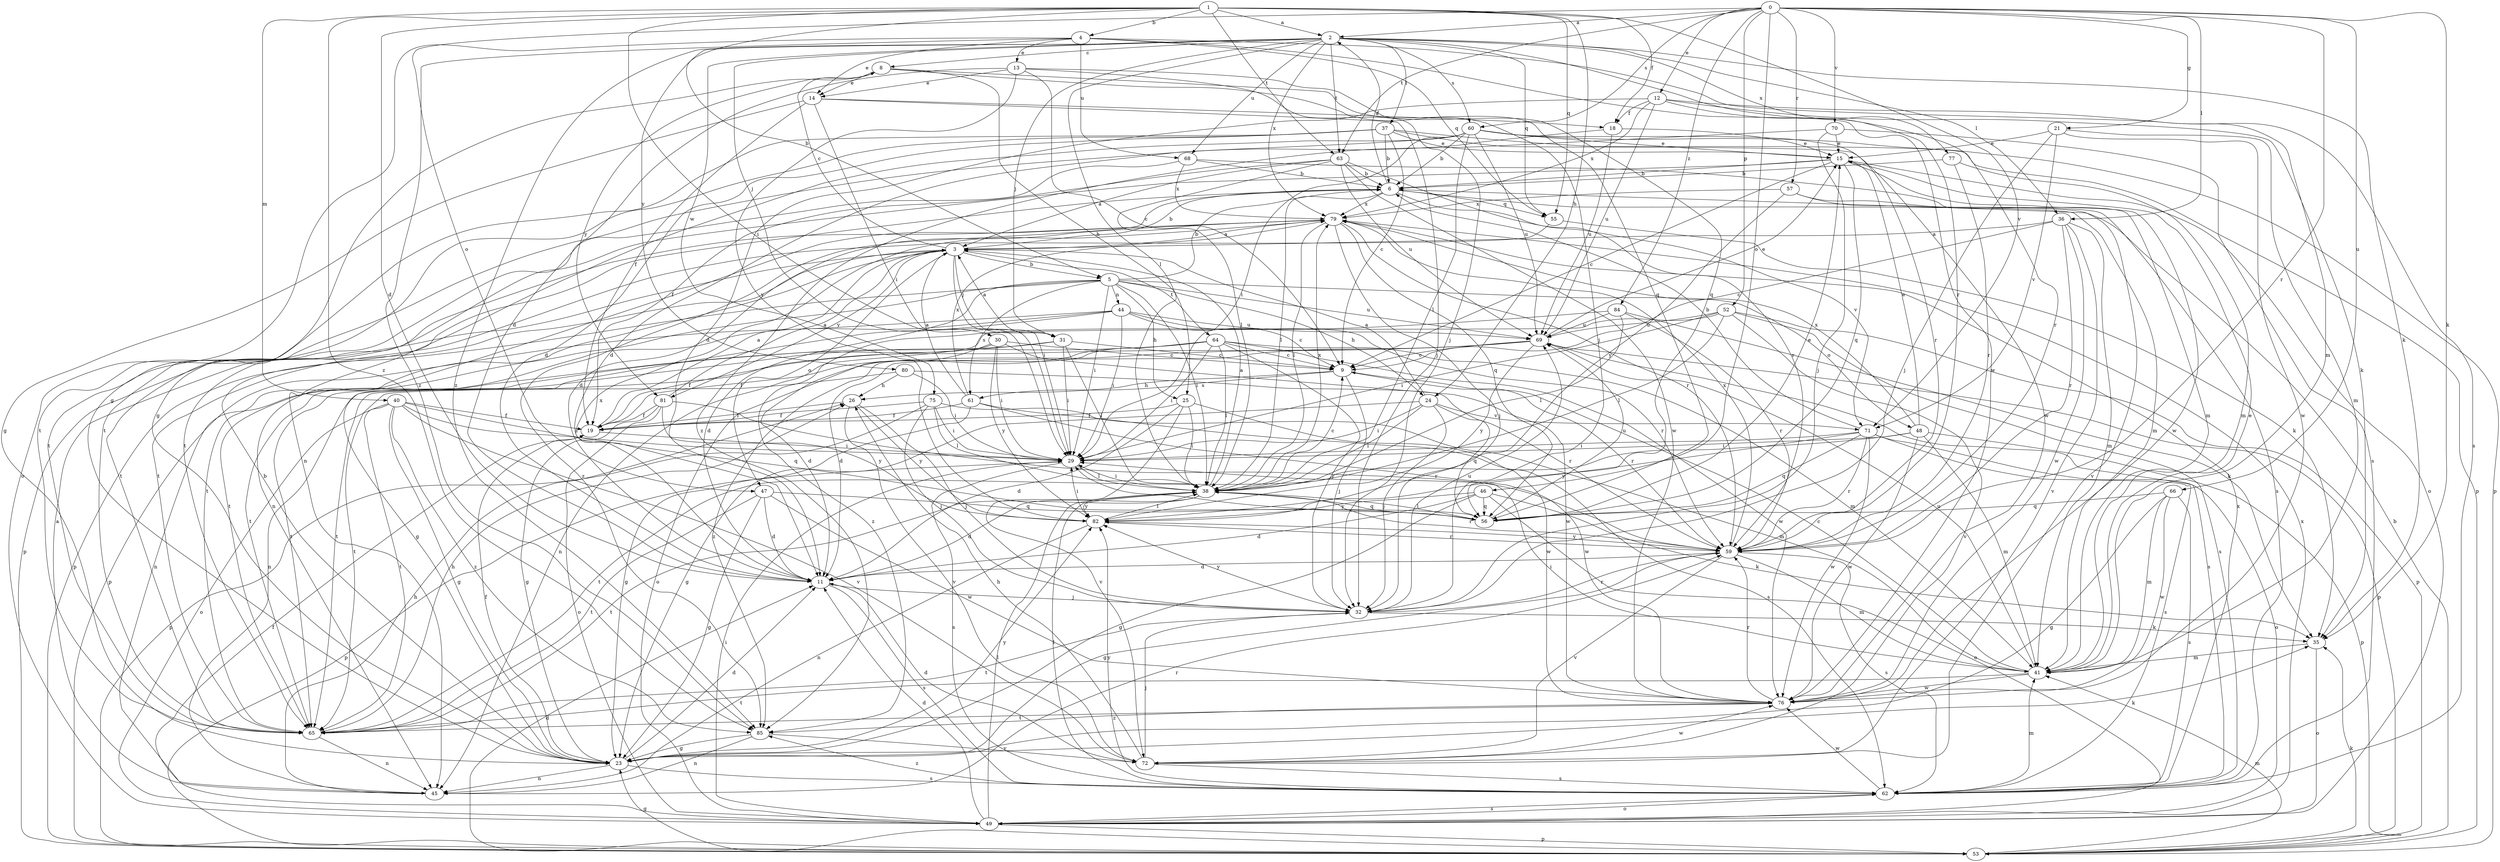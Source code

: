 strict digraph  {
0;
1;
2;
3;
4;
5;
6;
8;
9;
11;
12;
13;
14;
15;
18;
19;
21;
23;
24;
25;
26;
29;
30;
31;
32;
35;
36;
37;
38;
40;
41;
44;
45;
46;
47;
48;
49;
52;
53;
55;
56;
57;
59;
60;
61;
62;
63;
64;
65;
66;
68;
69;
70;
71;
72;
75;
76;
77;
79;
80;
81;
82;
84;
85;
0 -> 2  [label=a];
0 -> 12  [label=e];
0 -> 21  [label=g];
0 -> 35  [label=k];
0 -> 36  [label=l];
0 -> 46  [label=o];
0 -> 47  [label=o];
0 -> 52  [label=p];
0 -> 57  [label=r];
0 -> 59  [label=r];
0 -> 60  [label=s];
0 -> 63  [label=t];
0 -> 66  [label=u];
0 -> 70  [label=v];
0 -> 84  [label=z];
1 -> 2  [label=a];
1 -> 4  [label=b];
1 -> 5  [label=b];
1 -> 11  [label=d];
1 -> 18  [label=f];
1 -> 24  [label=h];
1 -> 29  [label=i];
1 -> 40  [label=m];
1 -> 55  [label=q];
1 -> 63  [label=t];
1 -> 71  [label=v];
1 -> 85  [label=z];
2 -> 8  [label=c];
2 -> 30  [label=j];
2 -> 31  [label=j];
2 -> 35  [label=k];
2 -> 36  [label=l];
2 -> 37  [label=l];
2 -> 38  [label=l];
2 -> 55  [label=q];
2 -> 59  [label=r];
2 -> 60  [label=s];
2 -> 63  [label=t];
2 -> 68  [label=u];
2 -> 75  [label=w];
2 -> 77  [label=x];
2 -> 79  [label=x];
2 -> 80  [label=y];
2 -> 85  [label=z];
3 -> 5  [label=b];
3 -> 6  [label=b];
3 -> 8  [label=c];
3 -> 29  [label=i];
3 -> 31  [label=j];
3 -> 47  [label=o];
3 -> 53  [label=p];
3 -> 64  [label=t];
3 -> 65  [label=t];
3 -> 81  [label=y];
4 -> 13  [label=e];
4 -> 14  [label=e];
4 -> 23  [label=g];
4 -> 41  [label=m];
4 -> 55  [label=q];
4 -> 68  [label=u];
4 -> 76  [label=w];
4 -> 85  [label=z];
5 -> 6  [label=b];
5 -> 11  [label=d];
5 -> 24  [label=h];
5 -> 25  [label=h];
5 -> 29  [label=i];
5 -> 38  [label=l];
5 -> 44  [label=n];
5 -> 48  [label=o];
5 -> 53  [label=p];
5 -> 61  [label=s];
5 -> 65  [label=t];
5 -> 69  [label=u];
6 -> 2  [label=a];
6 -> 11  [label=d];
6 -> 38  [label=l];
6 -> 41  [label=m];
6 -> 55  [label=q];
6 -> 71  [label=v];
6 -> 79  [label=x];
8 -> 14  [label=e];
8 -> 23  [label=g];
8 -> 25  [label=h];
8 -> 32  [label=j];
8 -> 56  [label=q];
8 -> 81  [label=y];
9 -> 26  [label=h];
9 -> 32  [label=j];
9 -> 59  [label=r];
9 -> 61  [label=s];
11 -> 32  [label=j];
11 -> 62  [label=s];
11 -> 79  [label=x];
12 -> 11  [label=d];
12 -> 18  [label=f];
12 -> 35  [label=k];
12 -> 59  [label=r];
12 -> 62  [label=s];
12 -> 69  [label=u];
12 -> 79  [label=x];
13 -> 9  [label=c];
13 -> 11  [label=d];
13 -> 14  [label=e];
13 -> 32  [label=j];
13 -> 56  [label=q];
13 -> 82  [label=y];
14 -> 18  [label=f];
14 -> 19  [label=f];
14 -> 23  [label=g];
14 -> 29  [label=i];
14 -> 32  [label=j];
15 -> 6  [label=b];
15 -> 9  [label=c];
15 -> 49  [label=o];
15 -> 56  [label=q];
15 -> 65  [label=t];
15 -> 76  [label=w];
18 -> 15  [label=e];
18 -> 65  [label=t];
18 -> 69  [label=u];
19 -> 3  [label=a];
19 -> 29  [label=i];
21 -> 15  [label=e];
21 -> 32  [label=j];
21 -> 41  [label=m];
21 -> 71  [label=v];
21 -> 76  [label=w];
23 -> 6  [label=b];
23 -> 11  [label=d];
23 -> 19  [label=f];
23 -> 35  [label=k];
23 -> 45  [label=n];
23 -> 62  [label=s];
23 -> 82  [label=y];
24 -> 3  [label=a];
24 -> 23  [label=g];
24 -> 29  [label=i];
24 -> 32  [label=j];
24 -> 38  [label=l];
24 -> 56  [label=q];
24 -> 71  [label=v];
25 -> 11  [label=d];
25 -> 19  [label=f];
25 -> 38  [label=l];
25 -> 72  [label=v];
25 -> 76  [label=w];
26 -> 19  [label=f];
26 -> 32  [label=j];
26 -> 72  [label=v];
26 -> 82  [label=y];
29 -> 38  [label=l];
29 -> 53  [label=p];
29 -> 62  [label=s];
30 -> 9  [label=c];
30 -> 11  [label=d];
30 -> 29  [label=i];
30 -> 65  [label=t];
30 -> 76  [label=w];
30 -> 82  [label=y];
31 -> 3  [label=a];
31 -> 9  [label=c];
31 -> 19  [label=f];
31 -> 29  [label=i];
31 -> 38  [label=l];
31 -> 45  [label=n];
32 -> 35  [label=k];
32 -> 59  [label=r];
32 -> 65  [label=t];
32 -> 69  [label=u];
32 -> 82  [label=y];
35 -> 41  [label=m];
35 -> 49  [label=o];
36 -> 3  [label=a];
36 -> 9  [label=c];
36 -> 41  [label=m];
36 -> 59  [label=r];
36 -> 72  [label=v];
36 -> 76  [label=w];
37 -> 6  [label=b];
37 -> 9  [label=c];
37 -> 11  [label=d];
37 -> 15  [label=e];
37 -> 49  [label=o];
37 -> 53  [label=p];
37 -> 65  [label=t];
37 -> 76  [label=w];
38 -> 3  [label=a];
38 -> 9  [label=c];
38 -> 11  [label=d];
38 -> 29  [label=i];
38 -> 56  [label=q];
38 -> 59  [label=r];
38 -> 65  [label=t];
38 -> 79  [label=x];
38 -> 82  [label=y];
40 -> 19  [label=f];
40 -> 23  [label=g];
40 -> 29  [label=i];
40 -> 49  [label=o];
40 -> 56  [label=q];
40 -> 65  [label=t];
40 -> 72  [label=v];
40 -> 85  [label=z];
41 -> 9  [label=c];
41 -> 15  [label=e];
41 -> 29  [label=i];
41 -> 65  [label=t];
41 -> 69  [label=u];
41 -> 76  [label=w];
44 -> 9  [label=c];
44 -> 23  [label=g];
44 -> 29  [label=i];
44 -> 53  [label=p];
44 -> 59  [label=r];
44 -> 65  [label=t];
44 -> 69  [label=u];
45 -> 3  [label=a];
45 -> 26  [label=h];
45 -> 59  [label=r];
46 -> 11  [label=d];
46 -> 23  [label=g];
46 -> 35  [label=k];
46 -> 49  [label=o];
46 -> 56  [label=q];
46 -> 82  [label=y];
47 -> 11  [label=d];
47 -> 23  [label=g];
47 -> 56  [label=q];
47 -> 65  [label=t];
47 -> 76  [label=w];
48 -> 15  [label=e];
48 -> 29  [label=i];
48 -> 41  [label=m];
48 -> 53  [label=p];
48 -> 65  [label=t];
48 -> 76  [label=w];
48 -> 79  [label=x];
49 -> 11  [label=d];
49 -> 19  [label=f];
49 -> 29  [label=i];
49 -> 38  [label=l];
49 -> 53  [label=p];
49 -> 62  [label=s];
49 -> 79  [label=x];
52 -> 29  [label=i];
52 -> 38  [label=l];
52 -> 45  [label=n];
52 -> 53  [label=p];
52 -> 62  [label=s];
52 -> 69  [label=u];
52 -> 72  [label=v];
53 -> 6  [label=b];
53 -> 11  [label=d];
53 -> 23  [label=g];
53 -> 35  [label=k];
53 -> 41  [label=m];
55 -> 35  [label=k];
55 -> 65  [label=t];
56 -> 15  [label=e];
56 -> 29  [label=i];
56 -> 38  [label=l];
56 -> 69  [label=u];
57 -> 62  [label=s];
57 -> 72  [label=v];
57 -> 79  [label=x];
57 -> 82  [label=y];
59 -> 11  [label=d];
59 -> 23  [label=g];
59 -> 41  [label=m];
59 -> 62  [label=s];
59 -> 72  [label=v];
59 -> 79  [label=x];
59 -> 82  [label=y];
60 -> 6  [label=b];
60 -> 11  [label=d];
60 -> 15  [label=e];
60 -> 29  [label=i];
60 -> 38  [label=l];
60 -> 45  [label=n];
60 -> 53  [label=p];
60 -> 59  [label=r];
60 -> 69  [label=u];
61 -> 3  [label=a];
61 -> 19  [label=f];
61 -> 23  [label=g];
61 -> 62  [label=s];
61 -> 76  [label=w];
61 -> 79  [label=x];
62 -> 38  [label=l];
62 -> 41  [label=m];
62 -> 49  [label=o];
62 -> 76  [label=w];
62 -> 79  [label=x];
62 -> 82  [label=y];
62 -> 85  [label=z];
63 -> 3  [label=a];
63 -> 6  [label=b];
63 -> 19  [label=f];
63 -> 38  [label=l];
63 -> 59  [label=r];
63 -> 69  [label=u];
63 -> 76  [label=w];
64 -> 9  [label=c];
64 -> 19  [label=f];
64 -> 29  [label=i];
64 -> 32  [label=j];
64 -> 38  [label=l];
64 -> 41  [label=m];
64 -> 45  [label=n];
64 -> 49  [label=o];
64 -> 76  [label=w];
65 -> 26  [label=h];
65 -> 45  [label=n];
66 -> 23  [label=g];
66 -> 41  [label=m];
66 -> 56  [label=q];
66 -> 62  [label=s];
66 -> 76  [label=w];
68 -> 6  [label=b];
68 -> 41  [label=m];
68 -> 65  [label=t];
68 -> 79  [label=x];
69 -> 9  [label=c];
69 -> 11  [label=d];
69 -> 15  [label=e];
69 -> 53  [label=p];
69 -> 62  [label=s];
69 -> 65  [label=t];
69 -> 82  [label=y];
69 -> 85  [label=z];
70 -> 15  [label=e];
70 -> 32  [label=j];
70 -> 62  [label=s];
70 -> 85  [label=z];
71 -> 6  [label=b];
71 -> 29  [label=i];
71 -> 49  [label=o];
71 -> 56  [label=q];
71 -> 59  [label=r];
71 -> 62  [label=s];
71 -> 76  [label=w];
71 -> 82  [label=y];
72 -> 11  [label=d];
72 -> 26  [label=h];
72 -> 32  [label=j];
72 -> 62  [label=s];
72 -> 76  [label=w];
75 -> 19  [label=f];
75 -> 29  [label=i];
75 -> 32  [label=j];
75 -> 38  [label=l];
75 -> 41  [label=m];
75 -> 53  [label=p];
76 -> 59  [label=r];
76 -> 65  [label=t];
76 -> 85  [label=z];
77 -> 6  [label=b];
77 -> 41  [label=m];
77 -> 59  [label=r];
79 -> 3  [label=a];
79 -> 32  [label=j];
79 -> 38  [label=l];
79 -> 45  [label=n];
79 -> 56  [label=q];
79 -> 59  [label=r];
79 -> 65  [label=t];
79 -> 85  [label=z];
80 -> 26  [label=h];
80 -> 29  [label=i];
80 -> 59  [label=r];
80 -> 65  [label=t];
81 -> 3  [label=a];
81 -> 19  [label=f];
81 -> 23  [label=g];
81 -> 49  [label=o];
81 -> 59  [label=r];
81 -> 82  [label=y];
82 -> 29  [label=i];
82 -> 38  [label=l];
82 -> 45  [label=n];
82 -> 59  [label=r];
84 -> 35  [label=k];
84 -> 38  [label=l];
84 -> 59  [label=r];
84 -> 69  [label=u];
84 -> 85  [label=z];
85 -> 23  [label=g];
85 -> 45  [label=n];
85 -> 72  [label=v];
}
